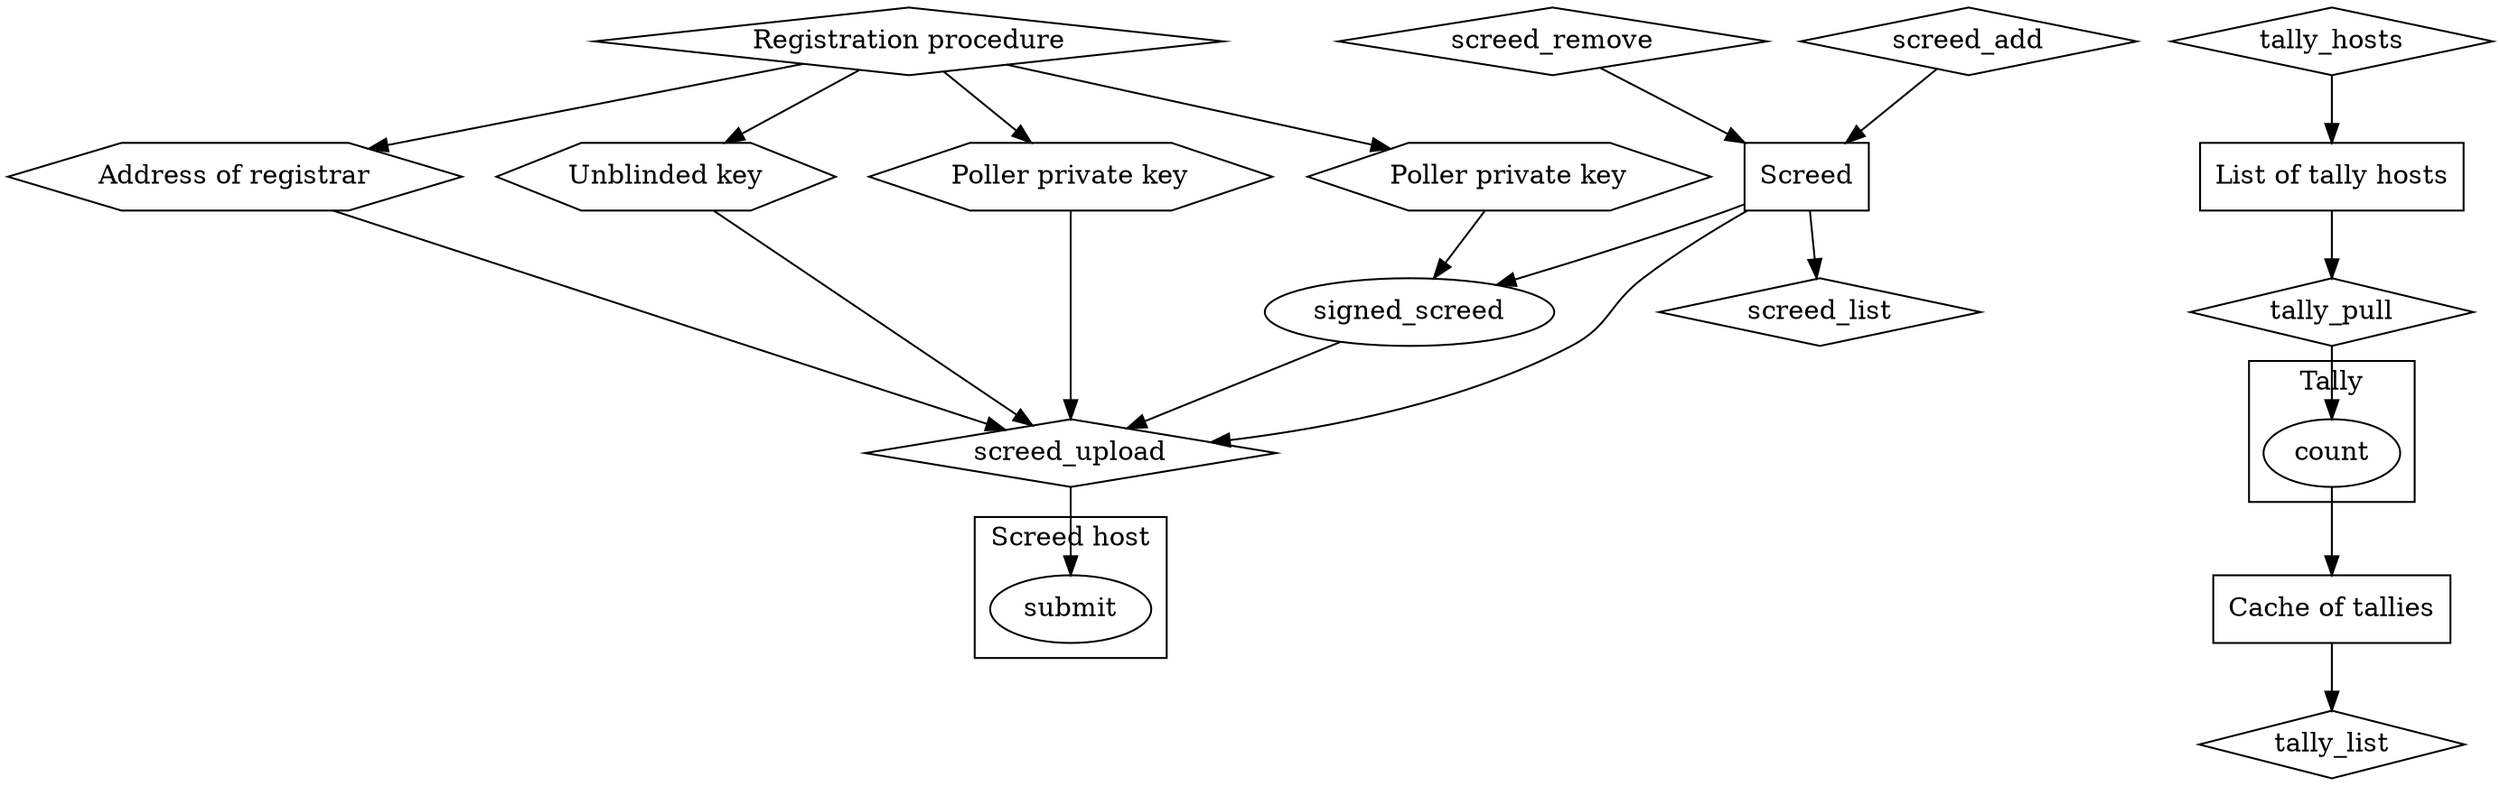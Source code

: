 digraph {
  // Registration data
  unblinded [label="Unblinded key"]
  public [label="Poller private key"]
  private [label="Poller private key"]
  registrar [label="Address of registrar"]
  unblinded, public, private, registrar [shape="hexagon"]
 
  // Other data
  screed, tally_config, tally_cache [shape="box"]
  screed [label="Screed"]
  tally_config [label="List of tally hosts"]
  tally_cache [label="Cache of tallies"]

  // User interfaces
  registration [shape="diamond" label="Registration procedure"]
  tally_hosts, tally_pull, tally_list [shape="diamond"]
  
  // Registration
  registration -> unblinded
  registration -> private
  registration -> public
  registration -> registrar

  // Screed
  screed_add, screed_remove, screed_list, screed_upload [shape="diamond"]
  screed_add -> screed
  screed_remove -> screed
  screed -> screed_list

  registrar -> screed_upload
  screed -> screed_upload
  private -> signed_screed
  screed -> signed_screed
  signed_screed -> screed_upload
  public -> screed_upload
  unblinded -> screed_upload
  screed_upload -> submit
  subgraph cluster_screed_host {
    label="Screed host"
    submit
  }

  // Tally
  tally_hosts -> tally_config -> tally_pull -> count -> tally_cache -> tally_list
  subgraph cluster_tally {
    label="Tally"
    count
  }
}
